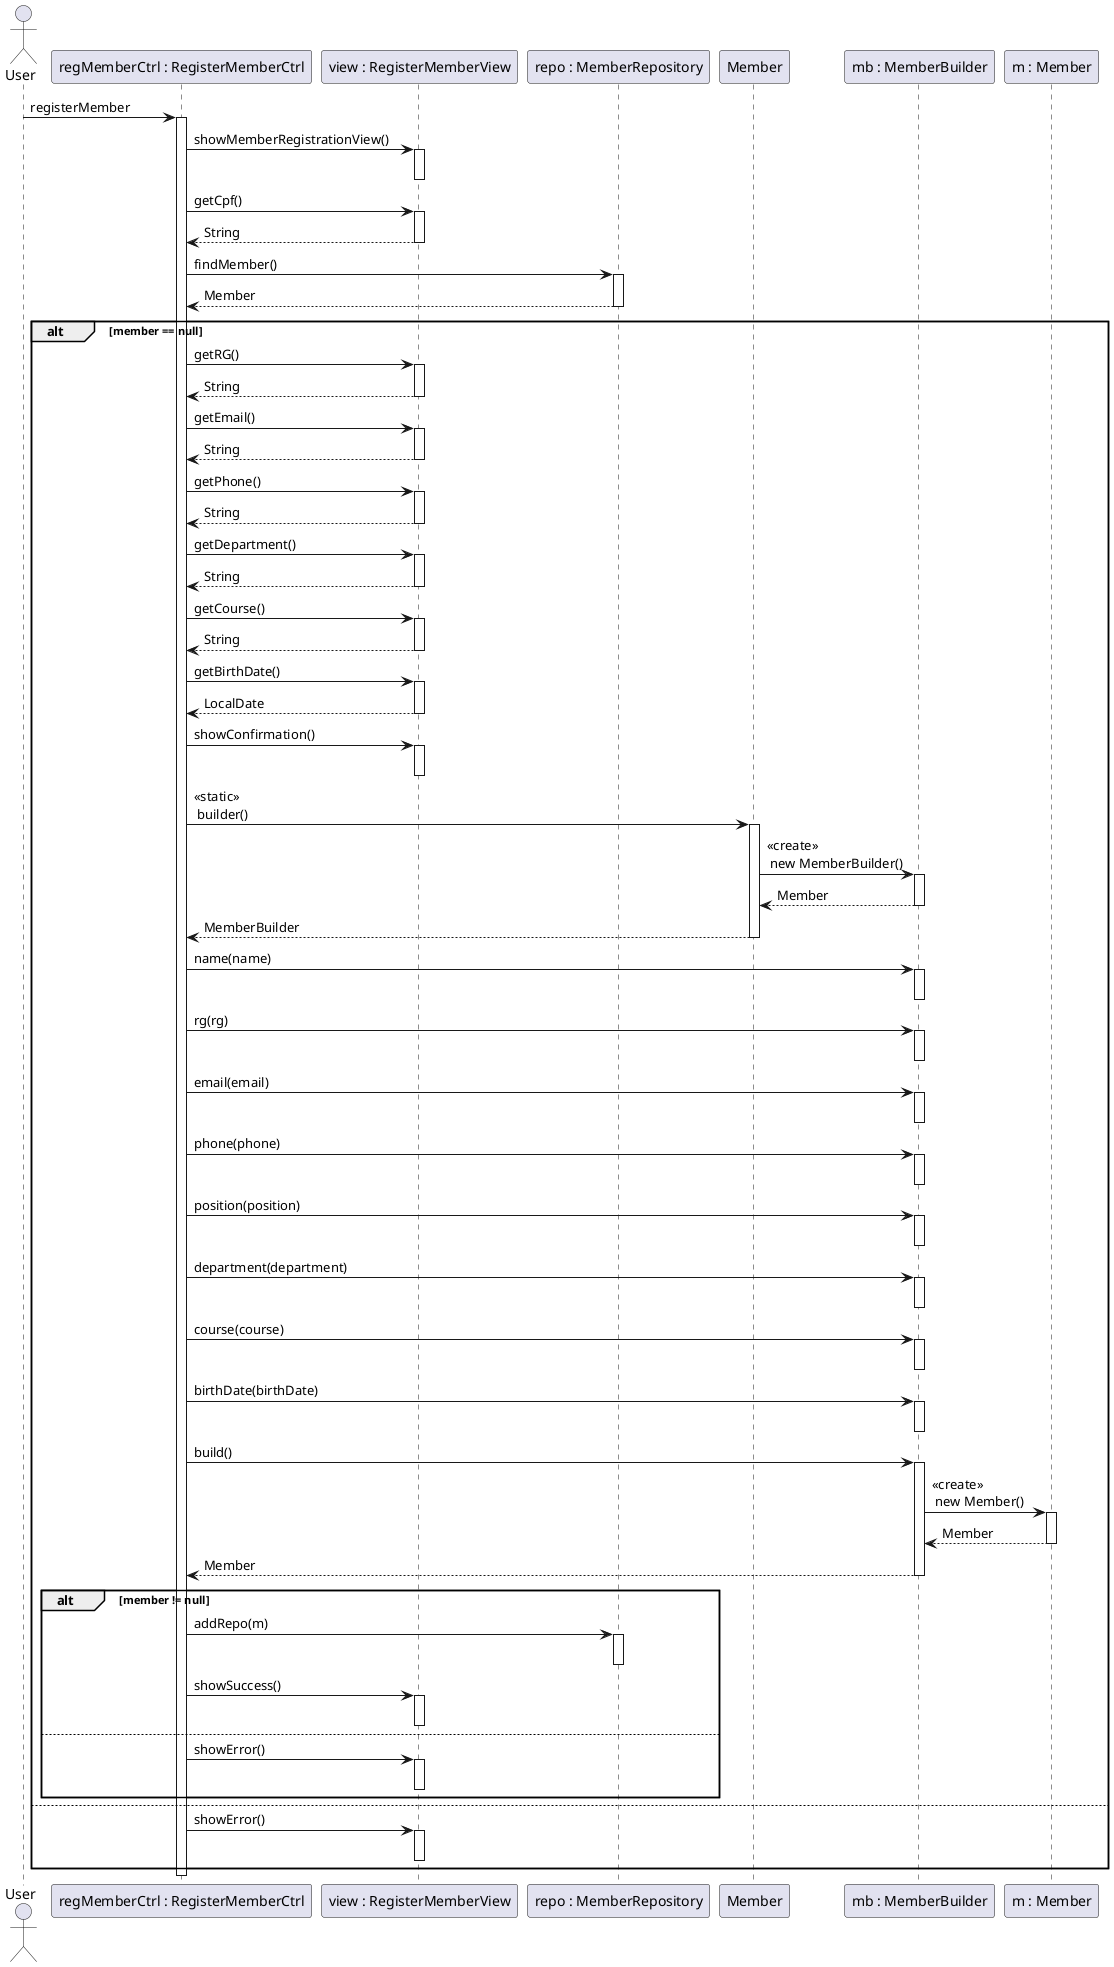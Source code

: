 @startuml
actor User
participant "regMemberCtrl : RegisterMemberCtrl" as Ctrl
participant "view : RegisterMemberView" as View
participant "repo : MemberRepository" as Repo
participant "Member" as sMember
participant "mb : MemberBuilder" as Builder
participant "m : Member" as Member

User -> Ctrl: registerMember
activate Ctrl

Ctrl -> View: showMemberRegistrationView()
activate View
deactivate View

Ctrl -> View: getCpf()
activate View
View --> Ctrl: String
deactivate View

Ctrl -> Repo: findMember()
activate Repo
Repo --> Ctrl: Member
deactivate Repo
alt member == null
  Ctrl -> View: getRG()
  activate View
  View --> Ctrl: String
  deactivate View
    Ctrl -> View: getEmail()
  activate View
  View --> Ctrl: String
  deactivate View
    Ctrl -> View: getPhone()
  activate View
  View --> Ctrl: String
  deactivate View
    Ctrl -> View: getDepartment()
  activate View
  View --> Ctrl: String
  deactivate View
  Ctrl -> View: getCourse()
  activate View
  View --> Ctrl: String
  deactivate View
  Ctrl -> View: getBirthDate()
  activate View
  View --> Ctrl: LocalDate
  deactivate View
  Ctrl -> View: showConfirmation()
  activate View
  deactivate View
  
  Ctrl -> sMember: <<static>> \n builder()
  activate sMember 
  sMember -> Builder: <<create>> \n new MemberBuilder()
  activate Builder
  Builder --> sMember: Member
  deactivate Builder
  sMember --> Ctrl: MemberBuilder
  deactivate sMember
  Ctrl -> Builder: name(name)
  activate Builder
  deactivate Builder
  Ctrl -> Builder: rg(rg)
  activate Builder
  deactivate Builder
  Ctrl -> Builder: email(email)
  activate Builder
  deactivate Builder
  Ctrl -> Builder: phone(phone)
  activate Builder
  deactivate Builder
    Ctrl -> Builder: position(position)
  activate Builder
  deactivate Builder
    Ctrl -> Builder: department(department)
  activate Builder
  deactivate Builder
    Ctrl -> Builder: course(course)
  activate Builder
  deactivate Builder
    Ctrl -> Builder: birthDate(birthDate)
  activate Builder
  deactivate Builder
  Ctrl -> Builder: build()
  activate Builder
  Builder -> Member: <<create>> \n new Member()
  activate Member
  Member --> Builder: Member
  deactivate Member
  Builder --> Ctrl: Member
  deactivate Builder
  
  alt member != null
    Ctrl -> Repo: addRepo(m)
    activate Repo
    deactivate Repo
    Ctrl -> View: showSuccess()
    activate View
    deactivate View
  else
    Ctrl -> View: showError()
    activate View
    deactivate View
  end
else
  Ctrl -> View: showError()
  activate View
  deactivate View
end
deactivate Ctrl
@enduml

